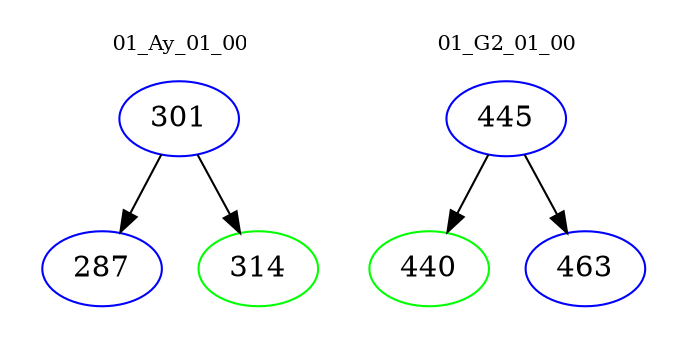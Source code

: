 digraph{
subgraph cluster_0 {
color = white
label = "01_Ay_01_00";
fontsize=10;
T0_301 [label="301", color="blue"]
T0_301 -> T0_287 [color="black"]
T0_287 [label="287", color="blue"]
T0_301 -> T0_314 [color="black"]
T0_314 [label="314", color="green"]
}
subgraph cluster_1 {
color = white
label = "01_G2_01_00";
fontsize=10;
T1_445 [label="445", color="blue"]
T1_445 -> T1_440 [color="black"]
T1_440 [label="440", color="green"]
T1_445 -> T1_463 [color="black"]
T1_463 [label="463", color="blue"]
}
}
